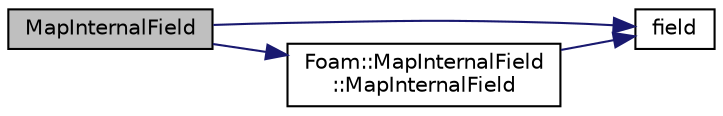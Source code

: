 digraph "MapInternalField"
{
  bgcolor="transparent";
  edge [fontname="Helvetica",fontsize="10",labelfontname="Helvetica",labelfontsize="10"];
  node [fontname="Helvetica",fontsize="10",shape=record];
  rankdir="LR";
  Node1 [label="MapInternalField",height=0.2,width=0.4,color="black", fillcolor="grey75", style="filled" fontcolor="black"];
  Node1 -> Node2 [color="midnightblue",fontsize="10",style="solid",fontname="Helvetica"];
  Node2 [label="field",height=0.2,width=0.4,color="black",URL="$combustion_2reactingFoam_2setRDeltaT_8H.html#a9698eee39c0e58c7c0df6fe1a4cc3168"];
  Node1 -> Node3 [color="midnightblue",fontsize="10",style="solid",fontname="Helvetica"];
  Node3 [label="Foam::MapInternalField\l::MapInternalField",height=0.2,width=0.4,color="black",URL="$classFoam_1_1MapInternalField.html#a4b5ef2a779d4e616135f3299e05a2e36"];
  Node3 -> Node2 [color="midnightblue",fontsize="10",style="solid",fontname="Helvetica"];
}
